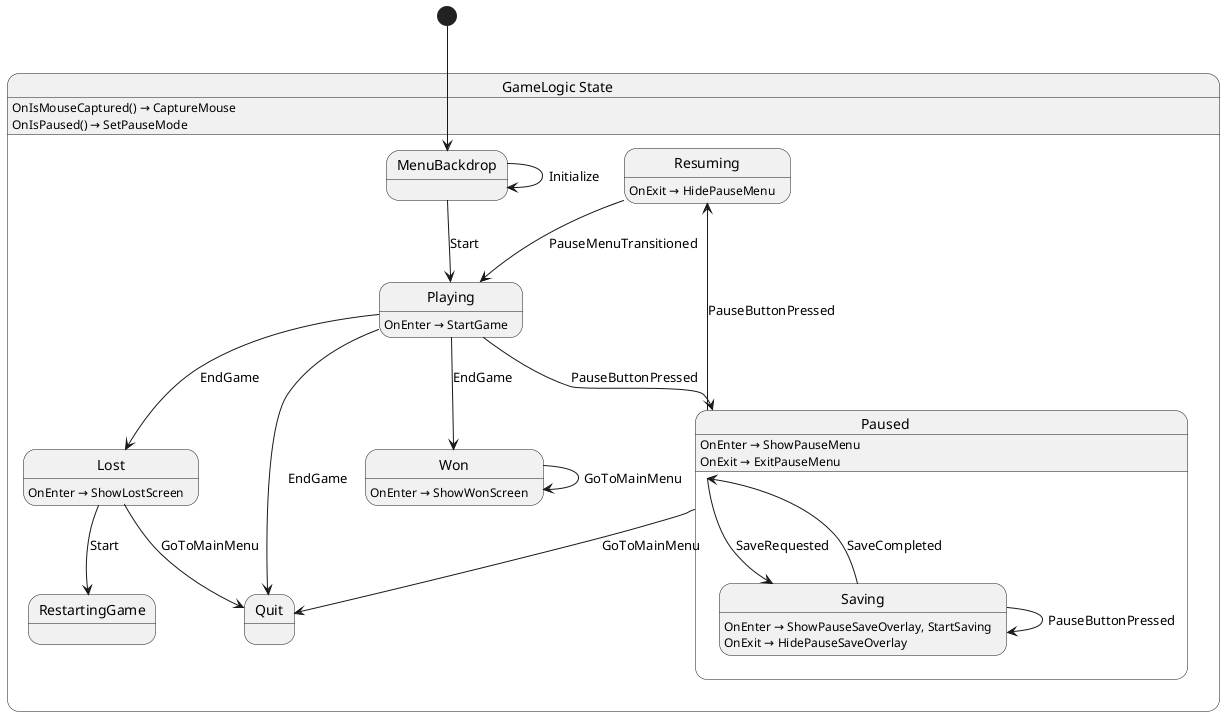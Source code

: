@startuml GameLogic
state "GameLogic State" as Cs001_GameLogic_State {
  state "RestartingGame" as Cs001_GameLogic_State_RestartingGame
  state "Paused" as Cs001_GameLogic_State_Paused {
    state "Saving" as Cs001_GameLogic_State_Saving
  }
  state "Won" as Cs001_GameLogic_State_Won
  state "Lost" as Cs001_GameLogic_State_Lost
  state "Resuming" as Cs001_GameLogic_State_Resuming
  state "MenuBackdrop" as Cs001_GameLogic_State_MenuBackdrop
  state "Playing" as Cs001_GameLogic_State_Playing
  state "Quit" as Cs001_GameLogic_State_Quit
}

Cs001_GameLogic_State_Lost --> Cs001_GameLogic_State_Quit : GoToMainMenu
Cs001_GameLogic_State_Lost --> Cs001_GameLogic_State_RestartingGame : Start
Cs001_GameLogic_State_MenuBackdrop --> Cs001_GameLogic_State_MenuBackdrop : Initialize
Cs001_GameLogic_State_MenuBackdrop --> Cs001_GameLogic_State_Playing : Start
Cs001_GameLogic_State_Paused --> Cs001_GameLogic_State_Quit : GoToMainMenu
Cs001_GameLogic_State_Paused --> Cs001_GameLogic_State_Resuming : PauseButtonPressed
Cs001_GameLogic_State_Paused --> Cs001_GameLogic_State_Saving : SaveRequested
Cs001_GameLogic_State_Playing --> Cs001_GameLogic_State_Lost : EndGame
Cs001_GameLogic_State_Playing --> Cs001_GameLogic_State_Paused : PauseButtonPressed
Cs001_GameLogic_State_Playing --> Cs001_GameLogic_State_Quit : EndGame
Cs001_GameLogic_State_Playing --> Cs001_GameLogic_State_Won : EndGame
Cs001_GameLogic_State_Resuming --> Cs001_GameLogic_State_Playing : PauseMenuTransitioned
Cs001_GameLogic_State_Saving --> Cs001_GameLogic_State_Paused : SaveCompleted
Cs001_GameLogic_State_Saving --> Cs001_GameLogic_State_Saving : PauseButtonPressed
Cs001_GameLogic_State_Won --> Cs001_GameLogic_State_Won : GoToMainMenu

Cs001_GameLogic_State : OnIsMouseCaptured() → CaptureMouse
Cs001_GameLogic_State : OnIsPaused() → SetPauseMode
Cs001_GameLogic_State_Lost : OnEnter → ShowLostScreen
Cs001_GameLogic_State_Paused : OnEnter → ShowPauseMenu
Cs001_GameLogic_State_Paused : OnExit → ExitPauseMenu
Cs001_GameLogic_State_Playing : OnEnter → StartGame
Cs001_GameLogic_State_Resuming : OnExit → HidePauseMenu
Cs001_GameLogic_State_Saving : OnEnter → ShowPauseSaveOverlay, StartSaving
Cs001_GameLogic_State_Saving : OnExit → HidePauseSaveOverlay
Cs001_GameLogic_State_Won : OnEnter → ShowWonScreen

[*] --> Cs001_GameLogic_State_MenuBackdrop
@enduml